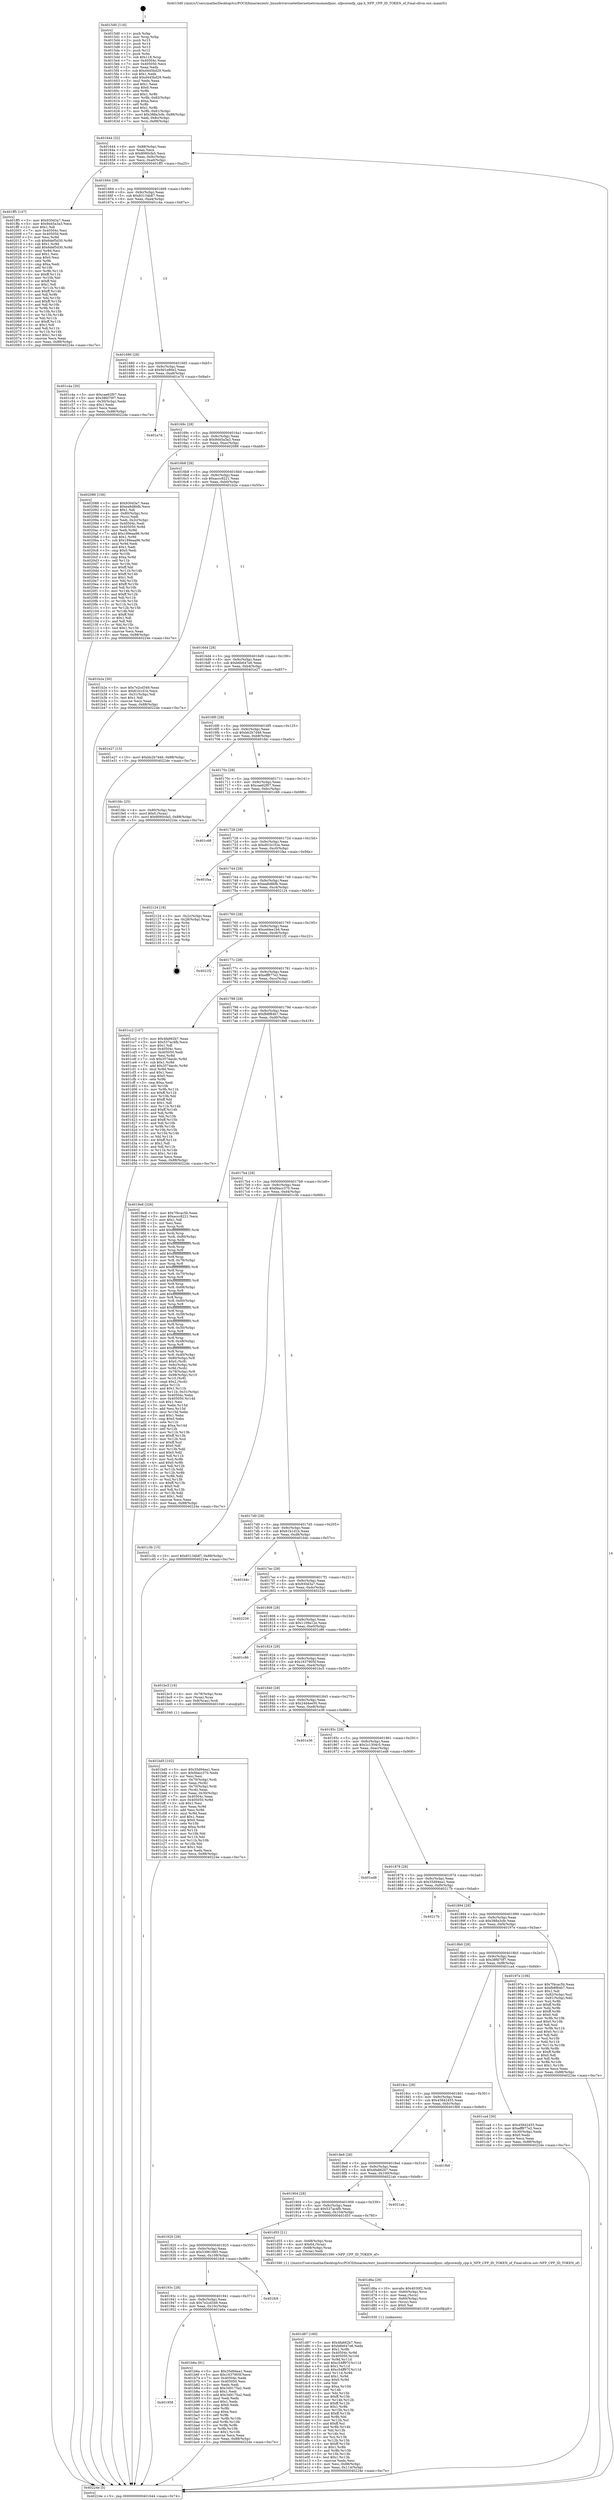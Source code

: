 digraph "0x4015d0" {
  label = "0x4015d0 (/mnt/c/Users/mathe/Desktop/tcc/POCII/binaries/extr_linuxdriversnetethernetnetronomenfpnic..nfpcorenfp_cpp.h_NFP_CPP_ID_TOKEN_of_Final-ollvm.out::main(0))"
  labelloc = "t"
  node[shape=record]

  Entry [label="",width=0.3,height=0.3,shape=circle,fillcolor=black,style=filled]
  "0x401644" [label="{
     0x401644 [32]\l
     | [instrs]\l
     &nbsp;&nbsp;0x401644 \<+6\>: mov -0x88(%rbp),%eax\l
     &nbsp;&nbsp;0x40164a \<+2\>: mov %eax,%ecx\l
     &nbsp;&nbsp;0x40164c \<+6\>: sub $0x8060cfa5,%ecx\l
     &nbsp;&nbsp;0x401652 \<+6\>: mov %eax,-0x9c(%rbp)\l
     &nbsp;&nbsp;0x401658 \<+6\>: mov %ecx,-0xa0(%rbp)\l
     &nbsp;&nbsp;0x40165e \<+6\>: je 0000000000401ff5 \<main+0xa25\>\l
  }"]
  "0x401ff5" [label="{
     0x401ff5 [147]\l
     | [instrs]\l
     &nbsp;&nbsp;0x401ff5 \<+5\>: mov $0x930d3a7,%eax\l
     &nbsp;&nbsp;0x401ffa \<+5\>: mov $0x9d45a3a3,%ecx\l
     &nbsp;&nbsp;0x401fff \<+2\>: mov $0x1,%dl\l
     &nbsp;&nbsp;0x402001 \<+7\>: mov 0x40504c,%esi\l
     &nbsp;&nbsp;0x402008 \<+7\>: mov 0x405050,%edi\l
     &nbsp;&nbsp;0x40200f \<+3\>: mov %esi,%r8d\l
     &nbsp;&nbsp;0x402012 \<+7\>: sub $0x6def5d30,%r8d\l
     &nbsp;&nbsp;0x402019 \<+4\>: sub $0x1,%r8d\l
     &nbsp;&nbsp;0x40201d \<+7\>: add $0x6def5d30,%r8d\l
     &nbsp;&nbsp;0x402024 \<+4\>: imul %r8d,%esi\l
     &nbsp;&nbsp;0x402028 \<+3\>: and $0x1,%esi\l
     &nbsp;&nbsp;0x40202b \<+3\>: cmp $0x0,%esi\l
     &nbsp;&nbsp;0x40202e \<+4\>: sete %r9b\l
     &nbsp;&nbsp;0x402032 \<+3\>: cmp $0xa,%edi\l
     &nbsp;&nbsp;0x402035 \<+4\>: setl %r10b\l
     &nbsp;&nbsp;0x402039 \<+3\>: mov %r9b,%r11b\l
     &nbsp;&nbsp;0x40203c \<+4\>: xor $0xff,%r11b\l
     &nbsp;&nbsp;0x402040 \<+3\>: mov %r10b,%bl\l
     &nbsp;&nbsp;0x402043 \<+3\>: xor $0xff,%bl\l
     &nbsp;&nbsp;0x402046 \<+3\>: xor $0x1,%dl\l
     &nbsp;&nbsp;0x402049 \<+3\>: mov %r11b,%r14b\l
     &nbsp;&nbsp;0x40204c \<+4\>: and $0xff,%r14b\l
     &nbsp;&nbsp;0x402050 \<+3\>: and %dl,%r9b\l
     &nbsp;&nbsp;0x402053 \<+3\>: mov %bl,%r15b\l
     &nbsp;&nbsp;0x402056 \<+4\>: and $0xff,%r15b\l
     &nbsp;&nbsp;0x40205a \<+3\>: and %dl,%r10b\l
     &nbsp;&nbsp;0x40205d \<+3\>: or %r9b,%r14b\l
     &nbsp;&nbsp;0x402060 \<+3\>: or %r10b,%r15b\l
     &nbsp;&nbsp;0x402063 \<+3\>: xor %r15b,%r14b\l
     &nbsp;&nbsp;0x402066 \<+3\>: or %bl,%r11b\l
     &nbsp;&nbsp;0x402069 \<+4\>: xor $0xff,%r11b\l
     &nbsp;&nbsp;0x40206d \<+3\>: or $0x1,%dl\l
     &nbsp;&nbsp;0x402070 \<+3\>: and %dl,%r11b\l
     &nbsp;&nbsp;0x402073 \<+3\>: or %r11b,%r14b\l
     &nbsp;&nbsp;0x402076 \<+4\>: test $0x1,%r14b\l
     &nbsp;&nbsp;0x40207a \<+3\>: cmovne %ecx,%eax\l
     &nbsp;&nbsp;0x40207d \<+6\>: mov %eax,-0x88(%rbp)\l
     &nbsp;&nbsp;0x402083 \<+5\>: jmp 000000000040224e \<main+0xc7e\>\l
  }"]
  "0x401664" [label="{
     0x401664 [28]\l
     | [instrs]\l
     &nbsp;&nbsp;0x401664 \<+5\>: jmp 0000000000401669 \<main+0x99\>\l
     &nbsp;&nbsp;0x401669 \<+6\>: mov -0x9c(%rbp),%eax\l
     &nbsp;&nbsp;0x40166f \<+5\>: sub $0x83134b87,%eax\l
     &nbsp;&nbsp;0x401674 \<+6\>: mov %eax,-0xa4(%rbp)\l
     &nbsp;&nbsp;0x40167a \<+6\>: je 0000000000401c4a \<main+0x67a\>\l
  }"]
  Exit [label="",width=0.3,height=0.3,shape=circle,fillcolor=black,style=filled,peripheries=2]
  "0x401c4a" [label="{
     0x401c4a [30]\l
     | [instrs]\l
     &nbsp;&nbsp;0x401c4a \<+5\>: mov $0xcae62f07,%eax\l
     &nbsp;&nbsp;0x401c4f \<+5\>: mov $0x38fd70f7,%ecx\l
     &nbsp;&nbsp;0x401c54 \<+3\>: mov -0x30(%rbp),%edx\l
     &nbsp;&nbsp;0x401c57 \<+3\>: cmp $0x1,%edx\l
     &nbsp;&nbsp;0x401c5a \<+3\>: cmovl %ecx,%eax\l
     &nbsp;&nbsp;0x401c5d \<+6\>: mov %eax,-0x88(%rbp)\l
     &nbsp;&nbsp;0x401c63 \<+5\>: jmp 000000000040224e \<main+0xc7e\>\l
  }"]
  "0x401680" [label="{
     0x401680 [28]\l
     | [instrs]\l
     &nbsp;&nbsp;0x401680 \<+5\>: jmp 0000000000401685 \<main+0xb5\>\l
     &nbsp;&nbsp;0x401685 \<+6\>: mov -0x9c(%rbp),%eax\l
     &nbsp;&nbsp;0x40168b \<+5\>: sub $0x9d1e80e2,%eax\l
     &nbsp;&nbsp;0x401690 \<+6\>: mov %eax,-0xa8(%rbp)\l
     &nbsp;&nbsp;0x401696 \<+6\>: je 0000000000401e7d \<main+0x8ad\>\l
  }"]
  "0x401d87" [label="{
     0x401d87 [160]\l
     | [instrs]\l
     &nbsp;&nbsp;0x401d87 \<+5\>: mov $0x4fa662b7,%esi\l
     &nbsp;&nbsp;0x401d8c \<+5\>: mov $0xb6b647e6,%edx\l
     &nbsp;&nbsp;0x401d91 \<+3\>: mov $0x1,%r8b\l
     &nbsp;&nbsp;0x401d94 \<+8\>: mov 0x40504c,%r9d\l
     &nbsp;&nbsp;0x401d9c \<+8\>: mov 0x405050,%r10d\l
     &nbsp;&nbsp;0x401da4 \<+3\>: mov %r9d,%r11d\l
     &nbsp;&nbsp;0x401da7 \<+7\>: add $0xc54ff97f,%r11d\l
     &nbsp;&nbsp;0x401dae \<+4\>: sub $0x1,%r11d\l
     &nbsp;&nbsp;0x401db2 \<+7\>: sub $0xc54ff97f,%r11d\l
     &nbsp;&nbsp;0x401db9 \<+4\>: imul %r11d,%r9d\l
     &nbsp;&nbsp;0x401dbd \<+4\>: and $0x1,%r9d\l
     &nbsp;&nbsp;0x401dc1 \<+4\>: cmp $0x0,%r9d\l
     &nbsp;&nbsp;0x401dc5 \<+3\>: sete %bl\l
     &nbsp;&nbsp;0x401dc8 \<+4\>: cmp $0xa,%r10d\l
     &nbsp;&nbsp;0x401dcc \<+4\>: setl %r14b\l
     &nbsp;&nbsp;0x401dd0 \<+3\>: mov %bl,%r15b\l
     &nbsp;&nbsp;0x401dd3 \<+4\>: xor $0xff,%r15b\l
     &nbsp;&nbsp;0x401dd7 \<+3\>: mov %r14b,%r12b\l
     &nbsp;&nbsp;0x401dda \<+4\>: xor $0xff,%r12b\l
     &nbsp;&nbsp;0x401dde \<+4\>: xor $0x1,%r8b\l
     &nbsp;&nbsp;0x401de2 \<+3\>: mov %r15b,%r13b\l
     &nbsp;&nbsp;0x401de5 \<+4\>: and $0xff,%r13b\l
     &nbsp;&nbsp;0x401de9 \<+3\>: and %r8b,%bl\l
     &nbsp;&nbsp;0x401dec \<+3\>: mov %r12b,%cl\l
     &nbsp;&nbsp;0x401def \<+3\>: and $0xff,%cl\l
     &nbsp;&nbsp;0x401df2 \<+3\>: and %r8b,%r14b\l
     &nbsp;&nbsp;0x401df5 \<+3\>: or %bl,%r13b\l
     &nbsp;&nbsp;0x401df8 \<+3\>: or %r14b,%cl\l
     &nbsp;&nbsp;0x401dfb \<+3\>: xor %cl,%r13b\l
     &nbsp;&nbsp;0x401dfe \<+3\>: or %r12b,%r15b\l
     &nbsp;&nbsp;0x401e01 \<+4\>: xor $0xff,%r15b\l
     &nbsp;&nbsp;0x401e05 \<+4\>: or $0x1,%r8b\l
     &nbsp;&nbsp;0x401e09 \<+3\>: and %r8b,%r15b\l
     &nbsp;&nbsp;0x401e0c \<+3\>: or %r15b,%r13b\l
     &nbsp;&nbsp;0x401e0f \<+4\>: test $0x1,%r13b\l
     &nbsp;&nbsp;0x401e13 \<+3\>: cmovne %edx,%esi\l
     &nbsp;&nbsp;0x401e16 \<+6\>: mov %esi,-0x88(%rbp)\l
     &nbsp;&nbsp;0x401e1c \<+6\>: mov %eax,-0x114(%rbp)\l
     &nbsp;&nbsp;0x401e22 \<+5\>: jmp 000000000040224e \<main+0xc7e\>\l
  }"]
  "0x401e7d" [label="{
     0x401e7d\l
  }", style=dashed]
  "0x40169c" [label="{
     0x40169c [28]\l
     | [instrs]\l
     &nbsp;&nbsp;0x40169c \<+5\>: jmp 00000000004016a1 \<main+0xd1\>\l
     &nbsp;&nbsp;0x4016a1 \<+6\>: mov -0x9c(%rbp),%eax\l
     &nbsp;&nbsp;0x4016a7 \<+5\>: sub $0x9d45a3a3,%eax\l
     &nbsp;&nbsp;0x4016ac \<+6\>: mov %eax,-0xac(%rbp)\l
     &nbsp;&nbsp;0x4016b2 \<+6\>: je 0000000000402088 \<main+0xab8\>\l
  }"]
  "0x401d6a" [label="{
     0x401d6a [29]\l
     | [instrs]\l
     &nbsp;&nbsp;0x401d6a \<+10\>: movabs $0x4030f2,%rdi\l
     &nbsp;&nbsp;0x401d74 \<+4\>: mov -0x60(%rbp),%rcx\l
     &nbsp;&nbsp;0x401d78 \<+2\>: mov %eax,(%rcx)\l
     &nbsp;&nbsp;0x401d7a \<+4\>: mov -0x60(%rbp),%rcx\l
     &nbsp;&nbsp;0x401d7e \<+2\>: mov (%rcx),%esi\l
     &nbsp;&nbsp;0x401d80 \<+2\>: mov $0x0,%al\l
     &nbsp;&nbsp;0x401d82 \<+5\>: call 0000000000401030 \<printf@plt\>\l
     | [calls]\l
     &nbsp;&nbsp;0x401030 \{1\} (unknown)\l
  }"]
  "0x402088" [label="{
     0x402088 [156]\l
     | [instrs]\l
     &nbsp;&nbsp;0x402088 \<+5\>: mov $0x930d3a7,%eax\l
     &nbsp;&nbsp;0x40208d \<+5\>: mov $0xea8d8bfb,%ecx\l
     &nbsp;&nbsp;0x402092 \<+2\>: mov $0x1,%dl\l
     &nbsp;&nbsp;0x402094 \<+4\>: mov -0x80(%rbp),%rsi\l
     &nbsp;&nbsp;0x402098 \<+2\>: mov (%rsi),%edi\l
     &nbsp;&nbsp;0x40209a \<+3\>: mov %edi,-0x2c(%rbp)\l
     &nbsp;&nbsp;0x40209d \<+7\>: mov 0x40504c,%edi\l
     &nbsp;&nbsp;0x4020a4 \<+8\>: mov 0x405050,%r8d\l
     &nbsp;&nbsp;0x4020ac \<+3\>: mov %edi,%r9d\l
     &nbsp;&nbsp;0x4020af \<+7\>: add $0x189eaa96,%r9d\l
     &nbsp;&nbsp;0x4020b6 \<+4\>: sub $0x1,%r9d\l
     &nbsp;&nbsp;0x4020ba \<+7\>: sub $0x189eaa96,%r9d\l
     &nbsp;&nbsp;0x4020c1 \<+4\>: imul %r9d,%edi\l
     &nbsp;&nbsp;0x4020c5 \<+3\>: and $0x1,%edi\l
     &nbsp;&nbsp;0x4020c8 \<+3\>: cmp $0x0,%edi\l
     &nbsp;&nbsp;0x4020cb \<+4\>: sete %r10b\l
     &nbsp;&nbsp;0x4020cf \<+4\>: cmp $0xa,%r8d\l
     &nbsp;&nbsp;0x4020d3 \<+4\>: setl %r11b\l
     &nbsp;&nbsp;0x4020d7 \<+3\>: mov %r10b,%bl\l
     &nbsp;&nbsp;0x4020da \<+3\>: xor $0xff,%bl\l
     &nbsp;&nbsp;0x4020dd \<+3\>: mov %r11b,%r14b\l
     &nbsp;&nbsp;0x4020e0 \<+4\>: xor $0xff,%r14b\l
     &nbsp;&nbsp;0x4020e4 \<+3\>: xor $0x1,%dl\l
     &nbsp;&nbsp;0x4020e7 \<+3\>: mov %bl,%r15b\l
     &nbsp;&nbsp;0x4020ea \<+4\>: and $0xff,%r15b\l
     &nbsp;&nbsp;0x4020ee \<+3\>: and %dl,%r10b\l
     &nbsp;&nbsp;0x4020f1 \<+3\>: mov %r14b,%r12b\l
     &nbsp;&nbsp;0x4020f4 \<+4\>: and $0xff,%r12b\l
     &nbsp;&nbsp;0x4020f8 \<+3\>: and %dl,%r11b\l
     &nbsp;&nbsp;0x4020fb \<+3\>: or %r10b,%r15b\l
     &nbsp;&nbsp;0x4020fe \<+3\>: or %r11b,%r12b\l
     &nbsp;&nbsp;0x402101 \<+3\>: xor %r12b,%r15b\l
     &nbsp;&nbsp;0x402104 \<+3\>: or %r14b,%bl\l
     &nbsp;&nbsp;0x402107 \<+3\>: xor $0xff,%bl\l
     &nbsp;&nbsp;0x40210a \<+3\>: or $0x1,%dl\l
     &nbsp;&nbsp;0x40210d \<+2\>: and %dl,%bl\l
     &nbsp;&nbsp;0x40210f \<+3\>: or %bl,%r15b\l
     &nbsp;&nbsp;0x402112 \<+4\>: test $0x1,%r15b\l
     &nbsp;&nbsp;0x402116 \<+3\>: cmovne %ecx,%eax\l
     &nbsp;&nbsp;0x402119 \<+6\>: mov %eax,-0x88(%rbp)\l
     &nbsp;&nbsp;0x40211f \<+5\>: jmp 000000000040224e \<main+0xc7e\>\l
  }"]
  "0x4016b8" [label="{
     0x4016b8 [28]\l
     | [instrs]\l
     &nbsp;&nbsp;0x4016b8 \<+5\>: jmp 00000000004016bd \<main+0xed\>\l
     &nbsp;&nbsp;0x4016bd \<+6\>: mov -0x9c(%rbp),%eax\l
     &nbsp;&nbsp;0x4016c3 \<+5\>: sub $0xaccc8221,%eax\l
     &nbsp;&nbsp;0x4016c8 \<+6\>: mov %eax,-0xb0(%rbp)\l
     &nbsp;&nbsp;0x4016ce \<+6\>: je 0000000000401b2e \<main+0x55e\>\l
  }"]
  "0x401bd5" [label="{
     0x401bd5 [102]\l
     | [instrs]\l
     &nbsp;&nbsp;0x401bd5 \<+5\>: mov $0x35d94ea1,%ecx\l
     &nbsp;&nbsp;0x401bda \<+5\>: mov $0xfdacc370,%edx\l
     &nbsp;&nbsp;0x401bdf \<+2\>: xor %esi,%esi\l
     &nbsp;&nbsp;0x401be1 \<+4\>: mov -0x70(%rbp),%rdi\l
     &nbsp;&nbsp;0x401be5 \<+2\>: mov %eax,(%rdi)\l
     &nbsp;&nbsp;0x401be7 \<+4\>: mov -0x70(%rbp),%rdi\l
     &nbsp;&nbsp;0x401beb \<+2\>: mov (%rdi),%eax\l
     &nbsp;&nbsp;0x401bed \<+3\>: mov %eax,-0x30(%rbp)\l
     &nbsp;&nbsp;0x401bf0 \<+7\>: mov 0x40504c,%eax\l
     &nbsp;&nbsp;0x401bf7 \<+8\>: mov 0x405050,%r8d\l
     &nbsp;&nbsp;0x401bff \<+3\>: sub $0x1,%esi\l
     &nbsp;&nbsp;0x401c02 \<+3\>: mov %eax,%r9d\l
     &nbsp;&nbsp;0x401c05 \<+3\>: add %esi,%r9d\l
     &nbsp;&nbsp;0x401c08 \<+4\>: imul %r9d,%eax\l
     &nbsp;&nbsp;0x401c0c \<+3\>: and $0x1,%eax\l
     &nbsp;&nbsp;0x401c0f \<+3\>: cmp $0x0,%eax\l
     &nbsp;&nbsp;0x401c12 \<+4\>: sete %r10b\l
     &nbsp;&nbsp;0x401c16 \<+4\>: cmp $0xa,%r8d\l
     &nbsp;&nbsp;0x401c1a \<+4\>: setl %r11b\l
     &nbsp;&nbsp;0x401c1e \<+3\>: mov %r10b,%bl\l
     &nbsp;&nbsp;0x401c21 \<+3\>: and %r11b,%bl\l
     &nbsp;&nbsp;0x401c24 \<+3\>: xor %r11b,%r10b\l
     &nbsp;&nbsp;0x401c27 \<+3\>: or %r10b,%bl\l
     &nbsp;&nbsp;0x401c2a \<+3\>: test $0x1,%bl\l
     &nbsp;&nbsp;0x401c2d \<+3\>: cmovne %edx,%ecx\l
     &nbsp;&nbsp;0x401c30 \<+6\>: mov %ecx,-0x88(%rbp)\l
     &nbsp;&nbsp;0x401c36 \<+5\>: jmp 000000000040224e \<main+0xc7e\>\l
  }"]
  "0x401b2e" [label="{
     0x401b2e [30]\l
     | [instrs]\l
     &nbsp;&nbsp;0x401b2e \<+5\>: mov $0x7e2cd349,%eax\l
     &nbsp;&nbsp;0x401b33 \<+5\>: mov $0x61b1d1b,%ecx\l
     &nbsp;&nbsp;0x401b38 \<+3\>: mov -0x31(%rbp),%dl\l
     &nbsp;&nbsp;0x401b3b \<+3\>: test $0x1,%dl\l
     &nbsp;&nbsp;0x401b3e \<+3\>: cmovne %ecx,%eax\l
     &nbsp;&nbsp;0x401b41 \<+6\>: mov %eax,-0x88(%rbp)\l
     &nbsp;&nbsp;0x401b47 \<+5\>: jmp 000000000040224e \<main+0xc7e\>\l
  }"]
  "0x4016d4" [label="{
     0x4016d4 [28]\l
     | [instrs]\l
     &nbsp;&nbsp;0x4016d4 \<+5\>: jmp 00000000004016d9 \<main+0x109\>\l
     &nbsp;&nbsp;0x4016d9 \<+6\>: mov -0x9c(%rbp),%eax\l
     &nbsp;&nbsp;0x4016df \<+5\>: sub $0xb6b647e6,%eax\l
     &nbsp;&nbsp;0x4016e4 \<+6\>: mov %eax,-0xb4(%rbp)\l
     &nbsp;&nbsp;0x4016ea \<+6\>: je 0000000000401e27 \<main+0x857\>\l
  }"]
  "0x401958" [label="{
     0x401958\l
  }", style=dashed]
  "0x401e27" [label="{
     0x401e27 [15]\l
     | [instrs]\l
     &nbsp;&nbsp;0x401e27 \<+10\>: movl $0xbb2b7d46,-0x88(%rbp)\l
     &nbsp;&nbsp;0x401e31 \<+5\>: jmp 000000000040224e \<main+0xc7e\>\l
  }"]
  "0x4016f0" [label="{
     0x4016f0 [28]\l
     | [instrs]\l
     &nbsp;&nbsp;0x4016f0 \<+5\>: jmp 00000000004016f5 \<main+0x125\>\l
     &nbsp;&nbsp;0x4016f5 \<+6\>: mov -0x9c(%rbp),%eax\l
     &nbsp;&nbsp;0x4016fb \<+5\>: sub $0xbb2b7d46,%eax\l
     &nbsp;&nbsp;0x401700 \<+6\>: mov %eax,-0xb8(%rbp)\l
     &nbsp;&nbsp;0x401706 \<+6\>: je 0000000000401fdc \<main+0xa0c\>\l
  }"]
  "0x401b6a" [label="{
     0x401b6a [91]\l
     | [instrs]\l
     &nbsp;&nbsp;0x401b6a \<+5\>: mov $0x35d94ea1,%eax\l
     &nbsp;&nbsp;0x401b6f \<+5\>: mov $0x1637905f,%ecx\l
     &nbsp;&nbsp;0x401b74 \<+7\>: mov 0x40504c,%edx\l
     &nbsp;&nbsp;0x401b7b \<+7\>: mov 0x405050,%esi\l
     &nbsp;&nbsp;0x401b82 \<+2\>: mov %edx,%edi\l
     &nbsp;&nbsp;0x401b84 \<+6\>: sub $0x349175a2,%edi\l
     &nbsp;&nbsp;0x401b8a \<+3\>: sub $0x1,%edi\l
     &nbsp;&nbsp;0x401b8d \<+6\>: add $0x349175a2,%edi\l
     &nbsp;&nbsp;0x401b93 \<+3\>: imul %edi,%edx\l
     &nbsp;&nbsp;0x401b96 \<+3\>: and $0x1,%edx\l
     &nbsp;&nbsp;0x401b99 \<+3\>: cmp $0x0,%edx\l
     &nbsp;&nbsp;0x401b9c \<+4\>: sete %r8b\l
     &nbsp;&nbsp;0x401ba0 \<+3\>: cmp $0xa,%esi\l
     &nbsp;&nbsp;0x401ba3 \<+4\>: setl %r9b\l
     &nbsp;&nbsp;0x401ba7 \<+3\>: mov %r8b,%r10b\l
     &nbsp;&nbsp;0x401baa \<+3\>: and %r9b,%r10b\l
     &nbsp;&nbsp;0x401bad \<+3\>: xor %r9b,%r8b\l
     &nbsp;&nbsp;0x401bb0 \<+3\>: or %r8b,%r10b\l
     &nbsp;&nbsp;0x401bb3 \<+4\>: test $0x1,%r10b\l
     &nbsp;&nbsp;0x401bb7 \<+3\>: cmovne %ecx,%eax\l
     &nbsp;&nbsp;0x401bba \<+6\>: mov %eax,-0x88(%rbp)\l
     &nbsp;&nbsp;0x401bc0 \<+5\>: jmp 000000000040224e \<main+0xc7e\>\l
  }"]
  "0x401fdc" [label="{
     0x401fdc [25]\l
     | [instrs]\l
     &nbsp;&nbsp;0x401fdc \<+4\>: mov -0x80(%rbp),%rax\l
     &nbsp;&nbsp;0x401fe0 \<+6\>: movl $0x0,(%rax)\l
     &nbsp;&nbsp;0x401fe6 \<+10\>: movl $0x8060cfa5,-0x88(%rbp)\l
     &nbsp;&nbsp;0x401ff0 \<+5\>: jmp 000000000040224e \<main+0xc7e\>\l
  }"]
  "0x40170c" [label="{
     0x40170c [28]\l
     | [instrs]\l
     &nbsp;&nbsp;0x40170c \<+5\>: jmp 0000000000401711 \<main+0x141\>\l
     &nbsp;&nbsp;0x401711 \<+6\>: mov -0x9c(%rbp),%eax\l
     &nbsp;&nbsp;0x401717 \<+5\>: sub $0xcae62f07,%eax\l
     &nbsp;&nbsp;0x40171c \<+6\>: mov %eax,-0xbc(%rbp)\l
     &nbsp;&nbsp;0x401722 \<+6\>: je 0000000000401c68 \<main+0x698\>\l
  }"]
  "0x40193c" [label="{
     0x40193c [28]\l
     | [instrs]\l
     &nbsp;&nbsp;0x40193c \<+5\>: jmp 0000000000401941 \<main+0x371\>\l
     &nbsp;&nbsp;0x401941 \<+6\>: mov -0x9c(%rbp),%eax\l
     &nbsp;&nbsp;0x401947 \<+5\>: sub $0x7e2cd349,%eax\l
     &nbsp;&nbsp;0x40194c \<+6\>: mov %eax,-0x10c(%rbp)\l
     &nbsp;&nbsp;0x401952 \<+6\>: je 0000000000401b6a \<main+0x59a\>\l
  }"]
  "0x401c68" [label="{
     0x401c68\l
  }", style=dashed]
  "0x401728" [label="{
     0x401728 [28]\l
     | [instrs]\l
     &nbsp;&nbsp;0x401728 \<+5\>: jmp 000000000040172d \<main+0x15d\>\l
     &nbsp;&nbsp;0x40172d \<+6\>: mov -0x9c(%rbp),%eax\l
     &nbsp;&nbsp;0x401733 \<+5\>: sub $0xd01b102e,%eax\l
     &nbsp;&nbsp;0x401738 \<+6\>: mov %eax,-0xc0(%rbp)\l
     &nbsp;&nbsp;0x40173e \<+6\>: je 0000000000401faa \<main+0x9da\>\l
  }"]
  "0x401fc8" [label="{
     0x401fc8\l
  }", style=dashed]
  "0x401faa" [label="{
     0x401faa\l
  }", style=dashed]
  "0x401744" [label="{
     0x401744 [28]\l
     | [instrs]\l
     &nbsp;&nbsp;0x401744 \<+5\>: jmp 0000000000401749 \<main+0x179\>\l
     &nbsp;&nbsp;0x401749 \<+6\>: mov -0x9c(%rbp),%eax\l
     &nbsp;&nbsp;0x40174f \<+5\>: sub $0xea8d8bfb,%eax\l
     &nbsp;&nbsp;0x401754 \<+6\>: mov %eax,-0xc4(%rbp)\l
     &nbsp;&nbsp;0x40175a \<+6\>: je 0000000000402124 \<main+0xb54\>\l
  }"]
  "0x401920" [label="{
     0x401920 [28]\l
     | [instrs]\l
     &nbsp;&nbsp;0x401920 \<+5\>: jmp 0000000000401925 \<main+0x355\>\l
     &nbsp;&nbsp;0x401925 \<+6\>: mov -0x9c(%rbp),%eax\l
     &nbsp;&nbsp;0x40192b \<+5\>: sub $0x53961685,%eax\l
     &nbsp;&nbsp;0x401930 \<+6\>: mov %eax,-0x108(%rbp)\l
     &nbsp;&nbsp;0x401936 \<+6\>: je 0000000000401fc8 \<main+0x9f8\>\l
  }"]
  "0x402124" [label="{
     0x402124 [18]\l
     | [instrs]\l
     &nbsp;&nbsp;0x402124 \<+3\>: mov -0x2c(%rbp),%eax\l
     &nbsp;&nbsp;0x402127 \<+4\>: lea -0x28(%rbp),%rsp\l
     &nbsp;&nbsp;0x40212b \<+1\>: pop %rbx\l
     &nbsp;&nbsp;0x40212c \<+2\>: pop %r12\l
     &nbsp;&nbsp;0x40212e \<+2\>: pop %r13\l
     &nbsp;&nbsp;0x402130 \<+2\>: pop %r14\l
     &nbsp;&nbsp;0x402132 \<+2\>: pop %r15\l
     &nbsp;&nbsp;0x402134 \<+1\>: pop %rbp\l
     &nbsp;&nbsp;0x402135 \<+1\>: ret\l
  }"]
  "0x401760" [label="{
     0x401760 [28]\l
     | [instrs]\l
     &nbsp;&nbsp;0x401760 \<+5\>: jmp 0000000000401765 \<main+0x195\>\l
     &nbsp;&nbsp;0x401765 \<+6\>: mov -0x9c(%rbp),%eax\l
     &nbsp;&nbsp;0x40176b \<+5\>: sub $0xeddee1b4,%eax\l
     &nbsp;&nbsp;0x401770 \<+6\>: mov %eax,-0xc8(%rbp)\l
     &nbsp;&nbsp;0x401776 \<+6\>: je 00000000004021f2 \<main+0xc22\>\l
  }"]
  "0x401d55" [label="{
     0x401d55 [21]\l
     | [instrs]\l
     &nbsp;&nbsp;0x401d55 \<+4\>: mov -0x68(%rbp),%rax\l
     &nbsp;&nbsp;0x401d59 \<+6\>: movl $0x64,(%rax)\l
     &nbsp;&nbsp;0x401d5f \<+4\>: mov -0x68(%rbp),%rax\l
     &nbsp;&nbsp;0x401d63 \<+2\>: mov (%rax),%edi\l
     &nbsp;&nbsp;0x401d65 \<+5\>: call 0000000000401590 \<NFP_CPP_ID_TOKEN_of\>\l
     | [calls]\l
     &nbsp;&nbsp;0x401590 \{1\} (/mnt/c/Users/mathe/Desktop/tcc/POCII/binaries/extr_linuxdriversnetethernetnetronomenfpnic..nfpcorenfp_cpp.h_NFP_CPP_ID_TOKEN_of_Final-ollvm.out::NFP_CPP_ID_TOKEN_of)\l
  }"]
  "0x4021f2" [label="{
     0x4021f2\l
  }", style=dashed]
  "0x40177c" [label="{
     0x40177c [28]\l
     | [instrs]\l
     &nbsp;&nbsp;0x40177c \<+5\>: jmp 0000000000401781 \<main+0x1b1\>\l
     &nbsp;&nbsp;0x401781 \<+6\>: mov -0x9c(%rbp),%eax\l
     &nbsp;&nbsp;0x401787 \<+5\>: sub $0xeff877e2,%eax\l
     &nbsp;&nbsp;0x40178c \<+6\>: mov %eax,-0xcc(%rbp)\l
     &nbsp;&nbsp;0x401792 \<+6\>: je 0000000000401cc2 \<main+0x6f2\>\l
  }"]
  "0x401904" [label="{
     0x401904 [28]\l
     | [instrs]\l
     &nbsp;&nbsp;0x401904 \<+5\>: jmp 0000000000401909 \<main+0x339\>\l
     &nbsp;&nbsp;0x401909 \<+6\>: mov -0x9c(%rbp),%eax\l
     &nbsp;&nbsp;0x40190f \<+5\>: sub $0x537ac4fb,%eax\l
     &nbsp;&nbsp;0x401914 \<+6\>: mov %eax,-0x104(%rbp)\l
     &nbsp;&nbsp;0x40191a \<+6\>: je 0000000000401d55 \<main+0x785\>\l
  }"]
  "0x401cc2" [label="{
     0x401cc2 [147]\l
     | [instrs]\l
     &nbsp;&nbsp;0x401cc2 \<+5\>: mov $0x4fa662b7,%eax\l
     &nbsp;&nbsp;0x401cc7 \<+5\>: mov $0x537ac4fb,%ecx\l
     &nbsp;&nbsp;0x401ccc \<+2\>: mov $0x1,%dl\l
     &nbsp;&nbsp;0x401cce \<+7\>: mov 0x40504c,%esi\l
     &nbsp;&nbsp;0x401cd5 \<+7\>: mov 0x405050,%edi\l
     &nbsp;&nbsp;0x401cdc \<+3\>: mov %esi,%r8d\l
     &nbsp;&nbsp;0x401cdf \<+7\>: sub $0x3574acdc,%r8d\l
     &nbsp;&nbsp;0x401ce6 \<+4\>: sub $0x1,%r8d\l
     &nbsp;&nbsp;0x401cea \<+7\>: add $0x3574acdc,%r8d\l
     &nbsp;&nbsp;0x401cf1 \<+4\>: imul %r8d,%esi\l
     &nbsp;&nbsp;0x401cf5 \<+3\>: and $0x1,%esi\l
     &nbsp;&nbsp;0x401cf8 \<+3\>: cmp $0x0,%esi\l
     &nbsp;&nbsp;0x401cfb \<+4\>: sete %r9b\l
     &nbsp;&nbsp;0x401cff \<+3\>: cmp $0xa,%edi\l
     &nbsp;&nbsp;0x401d02 \<+4\>: setl %r10b\l
     &nbsp;&nbsp;0x401d06 \<+3\>: mov %r9b,%r11b\l
     &nbsp;&nbsp;0x401d09 \<+4\>: xor $0xff,%r11b\l
     &nbsp;&nbsp;0x401d0d \<+3\>: mov %r10b,%bl\l
     &nbsp;&nbsp;0x401d10 \<+3\>: xor $0xff,%bl\l
     &nbsp;&nbsp;0x401d13 \<+3\>: xor $0x1,%dl\l
     &nbsp;&nbsp;0x401d16 \<+3\>: mov %r11b,%r14b\l
     &nbsp;&nbsp;0x401d19 \<+4\>: and $0xff,%r14b\l
     &nbsp;&nbsp;0x401d1d \<+3\>: and %dl,%r9b\l
     &nbsp;&nbsp;0x401d20 \<+3\>: mov %bl,%r15b\l
     &nbsp;&nbsp;0x401d23 \<+4\>: and $0xff,%r15b\l
     &nbsp;&nbsp;0x401d27 \<+3\>: and %dl,%r10b\l
     &nbsp;&nbsp;0x401d2a \<+3\>: or %r9b,%r14b\l
     &nbsp;&nbsp;0x401d2d \<+3\>: or %r10b,%r15b\l
     &nbsp;&nbsp;0x401d30 \<+3\>: xor %r15b,%r14b\l
     &nbsp;&nbsp;0x401d33 \<+3\>: or %bl,%r11b\l
     &nbsp;&nbsp;0x401d36 \<+4\>: xor $0xff,%r11b\l
     &nbsp;&nbsp;0x401d3a \<+3\>: or $0x1,%dl\l
     &nbsp;&nbsp;0x401d3d \<+3\>: and %dl,%r11b\l
     &nbsp;&nbsp;0x401d40 \<+3\>: or %r11b,%r14b\l
     &nbsp;&nbsp;0x401d43 \<+4\>: test $0x1,%r14b\l
     &nbsp;&nbsp;0x401d47 \<+3\>: cmovne %ecx,%eax\l
     &nbsp;&nbsp;0x401d4a \<+6\>: mov %eax,-0x88(%rbp)\l
     &nbsp;&nbsp;0x401d50 \<+5\>: jmp 000000000040224e \<main+0xc7e\>\l
  }"]
  "0x401798" [label="{
     0x401798 [28]\l
     | [instrs]\l
     &nbsp;&nbsp;0x401798 \<+5\>: jmp 000000000040179d \<main+0x1cd\>\l
     &nbsp;&nbsp;0x40179d \<+6\>: mov -0x9c(%rbp),%eax\l
     &nbsp;&nbsp;0x4017a3 \<+5\>: sub $0xfb8f84b7,%eax\l
     &nbsp;&nbsp;0x4017a8 \<+6\>: mov %eax,-0xd0(%rbp)\l
     &nbsp;&nbsp;0x4017ae \<+6\>: je 00000000004019e8 \<main+0x418\>\l
  }"]
  "0x4021ab" [label="{
     0x4021ab\l
  }", style=dashed]
  "0x4019e8" [label="{
     0x4019e8 [326]\l
     | [instrs]\l
     &nbsp;&nbsp;0x4019e8 \<+5\>: mov $0x7f4cac5b,%eax\l
     &nbsp;&nbsp;0x4019ed \<+5\>: mov $0xaccc8221,%ecx\l
     &nbsp;&nbsp;0x4019f2 \<+2\>: mov $0x1,%dl\l
     &nbsp;&nbsp;0x4019f4 \<+2\>: xor %esi,%esi\l
     &nbsp;&nbsp;0x4019f6 \<+3\>: mov %rsp,%rdi\l
     &nbsp;&nbsp;0x4019f9 \<+4\>: add $0xfffffffffffffff0,%rdi\l
     &nbsp;&nbsp;0x4019fd \<+3\>: mov %rdi,%rsp\l
     &nbsp;&nbsp;0x401a00 \<+4\>: mov %rdi,-0x80(%rbp)\l
     &nbsp;&nbsp;0x401a04 \<+3\>: mov %rsp,%rdi\l
     &nbsp;&nbsp;0x401a07 \<+4\>: add $0xfffffffffffffff0,%rdi\l
     &nbsp;&nbsp;0x401a0b \<+3\>: mov %rdi,%rsp\l
     &nbsp;&nbsp;0x401a0e \<+3\>: mov %rsp,%r8\l
     &nbsp;&nbsp;0x401a11 \<+4\>: add $0xfffffffffffffff0,%r8\l
     &nbsp;&nbsp;0x401a15 \<+3\>: mov %r8,%rsp\l
     &nbsp;&nbsp;0x401a18 \<+4\>: mov %r8,-0x78(%rbp)\l
     &nbsp;&nbsp;0x401a1c \<+3\>: mov %rsp,%r8\l
     &nbsp;&nbsp;0x401a1f \<+4\>: add $0xfffffffffffffff0,%r8\l
     &nbsp;&nbsp;0x401a23 \<+3\>: mov %r8,%rsp\l
     &nbsp;&nbsp;0x401a26 \<+4\>: mov %r8,-0x70(%rbp)\l
     &nbsp;&nbsp;0x401a2a \<+3\>: mov %rsp,%r8\l
     &nbsp;&nbsp;0x401a2d \<+4\>: add $0xfffffffffffffff0,%r8\l
     &nbsp;&nbsp;0x401a31 \<+3\>: mov %r8,%rsp\l
     &nbsp;&nbsp;0x401a34 \<+4\>: mov %r8,-0x68(%rbp)\l
     &nbsp;&nbsp;0x401a38 \<+3\>: mov %rsp,%r8\l
     &nbsp;&nbsp;0x401a3b \<+4\>: add $0xfffffffffffffff0,%r8\l
     &nbsp;&nbsp;0x401a3f \<+3\>: mov %r8,%rsp\l
     &nbsp;&nbsp;0x401a42 \<+4\>: mov %r8,-0x60(%rbp)\l
     &nbsp;&nbsp;0x401a46 \<+3\>: mov %rsp,%r8\l
     &nbsp;&nbsp;0x401a49 \<+4\>: add $0xfffffffffffffff0,%r8\l
     &nbsp;&nbsp;0x401a4d \<+3\>: mov %r8,%rsp\l
     &nbsp;&nbsp;0x401a50 \<+4\>: mov %r8,-0x58(%rbp)\l
     &nbsp;&nbsp;0x401a54 \<+3\>: mov %rsp,%r8\l
     &nbsp;&nbsp;0x401a57 \<+4\>: add $0xfffffffffffffff0,%r8\l
     &nbsp;&nbsp;0x401a5b \<+3\>: mov %r8,%rsp\l
     &nbsp;&nbsp;0x401a5e \<+4\>: mov %r8,-0x50(%rbp)\l
     &nbsp;&nbsp;0x401a62 \<+3\>: mov %rsp,%r8\l
     &nbsp;&nbsp;0x401a65 \<+4\>: add $0xfffffffffffffff0,%r8\l
     &nbsp;&nbsp;0x401a69 \<+3\>: mov %r8,%rsp\l
     &nbsp;&nbsp;0x401a6c \<+4\>: mov %r8,-0x48(%rbp)\l
     &nbsp;&nbsp;0x401a70 \<+3\>: mov %rsp,%r8\l
     &nbsp;&nbsp;0x401a73 \<+4\>: add $0xfffffffffffffff0,%r8\l
     &nbsp;&nbsp;0x401a77 \<+3\>: mov %r8,%rsp\l
     &nbsp;&nbsp;0x401a7a \<+4\>: mov %r8,-0x40(%rbp)\l
     &nbsp;&nbsp;0x401a7e \<+4\>: mov -0x80(%rbp),%r8\l
     &nbsp;&nbsp;0x401a82 \<+7\>: movl $0x0,(%r8)\l
     &nbsp;&nbsp;0x401a89 \<+7\>: mov -0x8c(%rbp),%r9d\l
     &nbsp;&nbsp;0x401a90 \<+3\>: mov %r9d,(%rdi)\l
     &nbsp;&nbsp;0x401a93 \<+4\>: mov -0x78(%rbp),%r8\l
     &nbsp;&nbsp;0x401a97 \<+7\>: mov -0x98(%rbp),%r10\l
     &nbsp;&nbsp;0x401a9e \<+3\>: mov %r10,(%r8)\l
     &nbsp;&nbsp;0x401aa1 \<+3\>: cmpl $0x2,(%rdi)\l
     &nbsp;&nbsp;0x401aa4 \<+4\>: setne %r11b\l
     &nbsp;&nbsp;0x401aa8 \<+4\>: and $0x1,%r11b\l
     &nbsp;&nbsp;0x401aac \<+4\>: mov %r11b,-0x31(%rbp)\l
     &nbsp;&nbsp;0x401ab0 \<+7\>: mov 0x40504c,%ebx\l
     &nbsp;&nbsp;0x401ab7 \<+8\>: mov 0x405050,%r14d\l
     &nbsp;&nbsp;0x401abf \<+3\>: sub $0x1,%esi\l
     &nbsp;&nbsp;0x401ac2 \<+3\>: mov %ebx,%r15d\l
     &nbsp;&nbsp;0x401ac5 \<+3\>: add %esi,%r15d\l
     &nbsp;&nbsp;0x401ac8 \<+4\>: imul %r15d,%ebx\l
     &nbsp;&nbsp;0x401acc \<+3\>: and $0x1,%ebx\l
     &nbsp;&nbsp;0x401acf \<+3\>: cmp $0x0,%ebx\l
     &nbsp;&nbsp;0x401ad2 \<+4\>: sete %r11b\l
     &nbsp;&nbsp;0x401ad6 \<+4\>: cmp $0xa,%r14d\l
     &nbsp;&nbsp;0x401ada \<+4\>: setl %r12b\l
     &nbsp;&nbsp;0x401ade \<+3\>: mov %r11b,%r13b\l
     &nbsp;&nbsp;0x401ae1 \<+4\>: xor $0xff,%r13b\l
     &nbsp;&nbsp;0x401ae5 \<+3\>: mov %r12b,%sil\l
     &nbsp;&nbsp;0x401ae8 \<+4\>: xor $0xff,%sil\l
     &nbsp;&nbsp;0x401aec \<+3\>: xor $0x0,%dl\l
     &nbsp;&nbsp;0x401aef \<+3\>: mov %r13b,%dil\l
     &nbsp;&nbsp;0x401af2 \<+4\>: and $0x0,%dil\l
     &nbsp;&nbsp;0x401af6 \<+3\>: and %dl,%r11b\l
     &nbsp;&nbsp;0x401af9 \<+3\>: mov %sil,%r8b\l
     &nbsp;&nbsp;0x401afc \<+4\>: and $0x0,%r8b\l
     &nbsp;&nbsp;0x401b00 \<+3\>: and %dl,%r12b\l
     &nbsp;&nbsp;0x401b03 \<+3\>: or %r11b,%dil\l
     &nbsp;&nbsp;0x401b06 \<+3\>: or %r12b,%r8b\l
     &nbsp;&nbsp;0x401b09 \<+3\>: xor %r8b,%dil\l
     &nbsp;&nbsp;0x401b0c \<+3\>: or %sil,%r13b\l
     &nbsp;&nbsp;0x401b0f \<+4\>: xor $0xff,%r13b\l
     &nbsp;&nbsp;0x401b13 \<+3\>: or $0x0,%dl\l
     &nbsp;&nbsp;0x401b16 \<+3\>: and %dl,%r13b\l
     &nbsp;&nbsp;0x401b19 \<+3\>: or %r13b,%dil\l
     &nbsp;&nbsp;0x401b1c \<+4\>: test $0x1,%dil\l
     &nbsp;&nbsp;0x401b20 \<+3\>: cmovne %ecx,%eax\l
     &nbsp;&nbsp;0x401b23 \<+6\>: mov %eax,-0x88(%rbp)\l
     &nbsp;&nbsp;0x401b29 \<+5\>: jmp 000000000040224e \<main+0xc7e\>\l
  }"]
  "0x4017b4" [label="{
     0x4017b4 [28]\l
     | [instrs]\l
     &nbsp;&nbsp;0x4017b4 \<+5\>: jmp 00000000004017b9 \<main+0x1e9\>\l
     &nbsp;&nbsp;0x4017b9 \<+6\>: mov -0x9c(%rbp),%eax\l
     &nbsp;&nbsp;0x4017bf \<+5\>: sub $0xfdacc370,%eax\l
     &nbsp;&nbsp;0x4017c4 \<+6\>: mov %eax,-0xd4(%rbp)\l
     &nbsp;&nbsp;0x4017ca \<+6\>: je 0000000000401c3b \<main+0x66b\>\l
  }"]
  "0x4018e8" [label="{
     0x4018e8 [28]\l
     | [instrs]\l
     &nbsp;&nbsp;0x4018e8 \<+5\>: jmp 00000000004018ed \<main+0x31d\>\l
     &nbsp;&nbsp;0x4018ed \<+6\>: mov -0x9c(%rbp),%eax\l
     &nbsp;&nbsp;0x4018f3 \<+5\>: sub $0x4fa662b7,%eax\l
     &nbsp;&nbsp;0x4018f8 \<+6\>: mov %eax,-0x100(%rbp)\l
     &nbsp;&nbsp;0x4018fe \<+6\>: je 00000000004021ab \<main+0xbdb\>\l
  }"]
  "0x401c3b" [label="{
     0x401c3b [15]\l
     | [instrs]\l
     &nbsp;&nbsp;0x401c3b \<+10\>: movl $0x83134b87,-0x88(%rbp)\l
     &nbsp;&nbsp;0x401c45 \<+5\>: jmp 000000000040224e \<main+0xc7e\>\l
  }"]
  "0x4017d0" [label="{
     0x4017d0 [28]\l
     | [instrs]\l
     &nbsp;&nbsp;0x4017d0 \<+5\>: jmp 00000000004017d5 \<main+0x205\>\l
     &nbsp;&nbsp;0x4017d5 \<+6\>: mov -0x9c(%rbp),%eax\l
     &nbsp;&nbsp;0x4017db \<+5\>: sub $0x61b1d1b,%eax\l
     &nbsp;&nbsp;0x4017e0 \<+6\>: mov %eax,-0xd8(%rbp)\l
     &nbsp;&nbsp;0x4017e6 \<+6\>: je 0000000000401b4c \<main+0x57c\>\l
  }"]
  "0x401fb9" [label="{
     0x401fb9\l
  }", style=dashed]
  "0x401b4c" [label="{
     0x401b4c\l
  }", style=dashed]
  "0x4017ec" [label="{
     0x4017ec [28]\l
     | [instrs]\l
     &nbsp;&nbsp;0x4017ec \<+5\>: jmp 00000000004017f1 \<main+0x221\>\l
     &nbsp;&nbsp;0x4017f1 \<+6\>: mov -0x9c(%rbp),%eax\l
     &nbsp;&nbsp;0x4017f7 \<+5\>: sub $0x930d3a7,%eax\l
     &nbsp;&nbsp;0x4017fc \<+6\>: mov %eax,-0xdc(%rbp)\l
     &nbsp;&nbsp;0x401802 \<+6\>: je 0000000000402239 \<main+0xc69\>\l
  }"]
  "0x4018cc" [label="{
     0x4018cc [28]\l
     | [instrs]\l
     &nbsp;&nbsp;0x4018cc \<+5\>: jmp 00000000004018d1 \<main+0x301\>\l
     &nbsp;&nbsp;0x4018d1 \<+6\>: mov -0x9c(%rbp),%eax\l
     &nbsp;&nbsp;0x4018d7 \<+5\>: sub $0x45842455,%eax\l
     &nbsp;&nbsp;0x4018dc \<+6\>: mov %eax,-0xfc(%rbp)\l
     &nbsp;&nbsp;0x4018e2 \<+6\>: je 0000000000401fb9 \<main+0x9e9\>\l
  }"]
  "0x402239" [label="{
     0x402239\l
  }", style=dashed]
  "0x401808" [label="{
     0x401808 [28]\l
     | [instrs]\l
     &nbsp;&nbsp;0x401808 \<+5\>: jmp 000000000040180d \<main+0x23d\>\l
     &nbsp;&nbsp;0x40180d \<+6\>: mov -0x9c(%rbp),%eax\l
     &nbsp;&nbsp;0x401813 \<+5\>: sub $0x1109a12e,%eax\l
     &nbsp;&nbsp;0x401818 \<+6\>: mov %eax,-0xe0(%rbp)\l
     &nbsp;&nbsp;0x40181e \<+6\>: je 0000000000401c86 \<main+0x6b6\>\l
  }"]
  "0x401ca4" [label="{
     0x401ca4 [30]\l
     | [instrs]\l
     &nbsp;&nbsp;0x401ca4 \<+5\>: mov $0x45842455,%eax\l
     &nbsp;&nbsp;0x401ca9 \<+5\>: mov $0xeff877e2,%ecx\l
     &nbsp;&nbsp;0x401cae \<+3\>: mov -0x30(%rbp),%edx\l
     &nbsp;&nbsp;0x401cb1 \<+3\>: cmp $0x0,%edx\l
     &nbsp;&nbsp;0x401cb4 \<+3\>: cmove %ecx,%eax\l
     &nbsp;&nbsp;0x401cb7 \<+6\>: mov %eax,-0x88(%rbp)\l
     &nbsp;&nbsp;0x401cbd \<+5\>: jmp 000000000040224e \<main+0xc7e\>\l
  }"]
  "0x401c86" [label="{
     0x401c86\l
  }", style=dashed]
  "0x401824" [label="{
     0x401824 [28]\l
     | [instrs]\l
     &nbsp;&nbsp;0x401824 \<+5\>: jmp 0000000000401829 \<main+0x259\>\l
     &nbsp;&nbsp;0x401829 \<+6\>: mov -0x9c(%rbp),%eax\l
     &nbsp;&nbsp;0x40182f \<+5\>: sub $0x1637905f,%eax\l
     &nbsp;&nbsp;0x401834 \<+6\>: mov %eax,-0xe4(%rbp)\l
     &nbsp;&nbsp;0x40183a \<+6\>: je 0000000000401bc5 \<main+0x5f5\>\l
  }"]
  "0x4015d0" [label="{
     0x4015d0 [116]\l
     | [instrs]\l
     &nbsp;&nbsp;0x4015d0 \<+1\>: push %rbp\l
     &nbsp;&nbsp;0x4015d1 \<+3\>: mov %rsp,%rbp\l
     &nbsp;&nbsp;0x4015d4 \<+2\>: push %r15\l
     &nbsp;&nbsp;0x4015d6 \<+2\>: push %r14\l
     &nbsp;&nbsp;0x4015d8 \<+2\>: push %r13\l
     &nbsp;&nbsp;0x4015da \<+2\>: push %r12\l
     &nbsp;&nbsp;0x4015dc \<+1\>: push %rbx\l
     &nbsp;&nbsp;0x4015dd \<+7\>: sub $0x118,%rsp\l
     &nbsp;&nbsp;0x4015e4 \<+7\>: mov 0x40504c,%eax\l
     &nbsp;&nbsp;0x4015eb \<+7\>: mov 0x405050,%ecx\l
     &nbsp;&nbsp;0x4015f2 \<+2\>: mov %eax,%edx\l
     &nbsp;&nbsp;0x4015f4 \<+6\>: sub $0xd445bd29,%edx\l
     &nbsp;&nbsp;0x4015fa \<+3\>: sub $0x1,%edx\l
     &nbsp;&nbsp;0x4015fd \<+6\>: add $0xd445bd29,%edx\l
     &nbsp;&nbsp;0x401603 \<+3\>: imul %edx,%eax\l
     &nbsp;&nbsp;0x401606 \<+3\>: and $0x1,%eax\l
     &nbsp;&nbsp;0x401609 \<+3\>: cmp $0x0,%eax\l
     &nbsp;&nbsp;0x40160c \<+4\>: sete %r8b\l
     &nbsp;&nbsp;0x401610 \<+4\>: and $0x1,%r8b\l
     &nbsp;&nbsp;0x401614 \<+7\>: mov %r8b,-0x82(%rbp)\l
     &nbsp;&nbsp;0x40161b \<+3\>: cmp $0xa,%ecx\l
     &nbsp;&nbsp;0x40161e \<+4\>: setl %r8b\l
     &nbsp;&nbsp;0x401622 \<+4\>: and $0x1,%r8b\l
     &nbsp;&nbsp;0x401626 \<+7\>: mov %r8b,-0x81(%rbp)\l
     &nbsp;&nbsp;0x40162d \<+10\>: movl $0x388a3cfe,-0x88(%rbp)\l
     &nbsp;&nbsp;0x401637 \<+6\>: mov %edi,-0x8c(%rbp)\l
     &nbsp;&nbsp;0x40163d \<+7\>: mov %rsi,-0x98(%rbp)\l
  }"]
  "0x401bc5" [label="{
     0x401bc5 [16]\l
     | [instrs]\l
     &nbsp;&nbsp;0x401bc5 \<+4\>: mov -0x78(%rbp),%rax\l
     &nbsp;&nbsp;0x401bc9 \<+3\>: mov (%rax),%rax\l
     &nbsp;&nbsp;0x401bcc \<+4\>: mov 0x8(%rax),%rdi\l
     &nbsp;&nbsp;0x401bd0 \<+5\>: call 0000000000401040 \<atoi@plt\>\l
     | [calls]\l
     &nbsp;&nbsp;0x401040 \{1\} (unknown)\l
  }"]
  "0x401840" [label="{
     0x401840 [28]\l
     | [instrs]\l
     &nbsp;&nbsp;0x401840 \<+5\>: jmp 0000000000401845 \<main+0x275\>\l
     &nbsp;&nbsp;0x401845 \<+6\>: mov -0x9c(%rbp),%eax\l
     &nbsp;&nbsp;0x40184b \<+5\>: sub $0x24d4ee50,%eax\l
     &nbsp;&nbsp;0x401850 \<+6\>: mov %eax,-0xe8(%rbp)\l
     &nbsp;&nbsp;0x401856 \<+6\>: je 0000000000401e36 \<main+0x866\>\l
  }"]
  "0x40224e" [label="{
     0x40224e [5]\l
     | [instrs]\l
     &nbsp;&nbsp;0x40224e \<+5\>: jmp 0000000000401644 \<main+0x74\>\l
  }"]
  "0x401e36" [label="{
     0x401e36\l
  }", style=dashed]
  "0x40185c" [label="{
     0x40185c [28]\l
     | [instrs]\l
     &nbsp;&nbsp;0x40185c \<+5\>: jmp 0000000000401861 \<main+0x291\>\l
     &nbsp;&nbsp;0x401861 \<+6\>: mov -0x9c(%rbp),%eax\l
     &nbsp;&nbsp;0x401867 \<+5\>: sub $0x2c1304c5,%eax\l
     &nbsp;&nbsp;0x40186c \<+6\>: mov %eax,-0xec(%rbp)\l
     &nbsp;&nbsp;0x401872 \<+6\>: je 0000000000401ed8 \<main+0x908\>\l
  }"]
  "0x4018b0" [label="{
     0x4018b0 [28]\l
     | [instrs]\l
     &nbsp;&nbsp;0x4018b0 \<+5\>: jmp 00000000004018b5 \<main+0x2e5\>\l
     &nbsp;&nbsp;0x4018b5 \<+6\>: mov -0x9c(%rbp),%eax\l
     &nbsp;&nbsp;0x4018bb \<+5\>: sub $0x38fd70f7,%eax\l
     &nbsp;&nbsp;0x4018c0 \<+6\>: mov %eax,-0xf8(%rbp)\l
     &nbsp;&nbsp;0x4018c6 \<+6\>: je 0000000000401ca4 \<main+0x6d4\>\l
  }"]
  "0x401ed8" [label="{
     0x401ed8\l
  }", style=dashed]
  "0x401878" [label="{
     0x401878 [28]\l
     | [instrs]\l
     &nbsp;&nbsp;0x401878 \<+5\>: jmp 000000000040187d \<main+0x2ad\>\l
     &nbsp;&nbsp;0x40187d \<+6\>: mov -0x9c(%rbp),%eax\l
     &nbsp;&nbsp;0x401883 \<+5\>: sub $0x35d94ea1,%eax\l
     &nbsp;&nbsp;0x401888 \<+6\>: mov %eax,-0xf0(%rbp)\l
     &nbsp;&nbsp;0x40188e \<+6\>: je 000000000040217b \<main+0xbab\>\l
  }"]
  "0x40197e" [label="{
     0x40197e [106]\l
     | [instrs]\l
     &nbsp;&nbsp;0x40197e \<+5\>: mov $0x7f4cac5b,%eax\l
     &nbsp;&nbsp;0x401983 \<+5\>: mov $0xfb8f84b7,%ecx\l
     &nbsp;&nbsp;0x401988 \<+2\>: mov $0x1,%dl\l
     &nbsp;&nbsp;0x40198a \<+7\>: mov -0x82(%rbp),%sil\l
     &nbsp;&nbsp;0x401991 \<+7\>: mov -0x81(%rbp),%dil\l
     &nbsp;&nbsp;0x401998 \<+3\>: mov %sil,%r8b\l
     &nbsp;&nbsp;0x40199b \<+4\>: xor $0xff,%r8b\l
     &nbsp;&nbsp;0x40199f \<+3\>: mov %dil,%r9b\l
     &nbsp;&nbsp;0x4019a2 \<+4\>: xor $0xff,%r9b\l
     &nbsp;&nbsp;0x4019a6 \<+3\>: xor $0x0,%dl\l
     &nbsp;&nbsp;0x4019a9 \<+3\>: mov %r8b,%r10b\l
     &nbsp;&nbsp;0x4019ac \<+4\>: and $0x0,%r10b\l
     &nbsp;&nbsp;0x4019b0 \<+3\>: and %dl,%sil\l
     &nbsp;&nbsp;0x4019b3 \<+3\>: mov %r9b,%r11b\l
     &nbsp;&nbsp;0x4019b6 \<+4\>: and $0x0,%r11b\l
     &nbsp;&nbsp;0x4019ba \<+3\>: and %dl,%dil\l
     &nbsp;&nbsp;0x4019bd \<+3\>: or %sil,%r10b\l
     &nbsp;&nbsp;0x4019c0 \<+3\>: or %dil,%r11b\l
     &nbsp;&nbsp;0x4019c3 \<+3\>: xor %r11b,%r10b\l
     &nbsp;&nbsp;0x4019c6 \<+3\>: or %r9b,%r8b\l
     &nbsp;&nbsp;0x4019c9 \<+4\>: xor $0xff,%r8b\l
     &nbsp;&nbsp;0x4019cd \<+3\>: or $0x0,%dl\l
     &nbsp;&nbsp;0x4019d0 \<+3\>: and %dl,%r8b\l
     &nbsp;&nbsp;0x4019d3 \<+3\>: or %r8b,%r10b\l
     &nbsp;&nbsp;0x4019d6 \<+4\>: test $0x1,%r10b\l
     &nbsp;&nbsp;0x4019da \<+3\>: cmovne %ecx,%eax\l
     &nbsp;&nbsp;0x4019dd \<+6\>: mov %eax,-0x88(%rbp)\l
     &nbsp;&nbsp;0x4019e3 \<+5\>: jmp 000000000040224e \<main+0xc7e\>\l
  }"]
  "0x40217b" [label="{
     0x40217b\l
  }", style=dashed]
  "0x401894" [label="{
     0x401894 [28]\l
     | [instrs]\l
     &nbsp;&nbsp;0x401894 \<+5\>: jmp 0000000000401899 \<main+0x2c9\>\l
     &nbsp;&nbsp;0x401899 \<+6\>: mov -0x9c(%rbp),%eax\l
     &nbsp;&nbsp;0x40189f \<+5\>: sub $0x388a3cfe,%eax\l
     &nbsp;&nbsp;0x4018a4 \<+6\>: mov %eax,-0xf4(%rbp)\l
     &nbsp;&nbsp;0x4018aa \<+6\>: je 000000000040197e \<main+0x3ae\>\l
  }"]
  Entry -> "0x4015d0" [label=" 1"]
  "0x401644" -> "0x401ff5" [label=" 1"]
  "0x401644" -> "0x401664" [label=" 14"]
  "0x402124" -> Exit [label=" 1"]
  "0x401664" -> "0x401c4a" [label=" 1"]
  "0x401664" -> "0x401680" [label=" 13"]
  "0x402088" -> "0x40224e" [label=" 1"]
  "0x401680" -> "0x401e7d" [label=" 0"]
  "0x401680" -> "0x40169c" [label=" 13"]
  "0x401ff5" -> "0x40224e" [label=" 1"]
  "0x40169c" -> "0x402088" [label=" 1"]
  "0x40169c" -> "0x4016b8" [label=" 12"]
  "0x401fdc" -> "0x40224e" [label=" 1"]
  "0x4016b8" -> "0x401b2e" [label=" 1"]
  "0x4016b8" -> "0x4016d4" [label=" 11"]
  "0x401e27" -> "0x40224e" [label=" 1"]
  "0x4016d4" -> "0x401e27" [label=" 1"]
  "0x4016d4" -> "0x4016f0" [label=" 10"]
  "0x401d87" -> "0x40224e" [label=" 1"]
  "0x4016f0" -> "0x401fdc" [label=" 1"]
  "0x4016f0" -> "0x40170c" [label=" 9"]
  "0x401d6a" -> "0x401d87" [label=" 1"]
  "0x40170c" -> "0x401c68" [label=" 0"]
  "0x40170c" -> "0x401728" [label=" 9"]
  "0x401cc2" -> "0x40224e" [label=" 1"]
  "0x401728" -> "0x401faa" [label=" 0"]
  "0x401728" -> "0x401744" [label=" 9"]
  "0x401ca4" -> "0x40224e" [label=" 1"]
  "0x401744" -> "0x402124" [label=" 1"]
  "0x401744" -> "0x401760" [label=" 8"]
  "0x401c3b" -> "0x40224e" [label=" 1"]
  "0x401760" -> "0x4021f2" [label=" 0"]
  "0x401760" -> "0x40177c" [label=" 8"]
  "0x401bd5" -> "0x40224e" [label=" 1"]
  "0x40177c" -> "0x401cc2" [label=" 1"]
  "0x40177c" -> "0x401798" [label=" 7"]
  "0x401b6a" -> "0x40224e" [label=" 1"]
  "0x401798" -> "0x4019e8" [label=" 1"]
  "0x401798" -> "0x4017b4" [label=" 6"]
  "0x40193c" -> "0x401958" [label=" 0"]
  "0x4017b4" -> "0x401c3b" [label=" 1"]
  "0x4017b4" -> "0x4017d0" [label=" 5"]
  "0x401d55" -> "0x401d6a" [label=" 1"]
  "0x4017d0" -> "0x401b4c" [label=" 0"]
  "0x4017d0" -> "0x4017ec" [label=" 5"]
  "0x401920" -> "0x40193c" [label=" 1"]
  "0x4017ec" -> "0x402239" [label=" 0"]
  "0x4017ec" -> "0x401808" [label=" 5"]
  "0x401c4a" -> "0x40224e" [label=" 1"]
  "0x401808" -> "0x401c86" [label=" 0"]
  "0x401808" -> "0x401824" [label=" 5"]
  "0x401904" -> "0x401920" [label=" 1"]
  "0x401824" -> "0x401bc5" [label=" 1"]
  "0x401824" -> "0x401840" [label=" 4"]
  "0x4018e8" -> "0x401904" [label=" 2"]
  "0x401840" -> "0x401e36" [label=" 0"]
  "0x401840" -> "0x40185c" [label=" 4"]
  "0x4018e8" -> "0x4021ab" [label=" 0"]
  "0x40185c" -> "0x401ed8" [label=" 0"]
  "0x40185c" -> "0x401878" [label=" 4"]
  "0x40193c" -> "0x401b6a" [label=" 1"]
  "0x401878" -> "0x40217b" [label=" 0"]
  "0x401878" -> "0x401894" [label=" 4"]
  "0x4018cc" -> "0x4018e8" [label=" 2"]
  "0x401894" -> "0x40197e" [label=" 1"]
  "0x401894" -> "0x4018b0" [label=" 3"]
  "0x40197e" -> "0x40224e" [label=" 1"]
  "0x4015d0" -> "0x401644" [label=" 1"]
  "0x40224e" -> "0x401644" [label=" 14"]
  "0x401bc5" -> "0x401bd5" [label=" 1"]
  "0x4019e8" -> "0x40224e" [label=" 1"]
  "0x401b2e" -> "0x40224e" [label=" 1"]
  "0x401904" -> "0x401d55" [label=" 1"]
  "0x4018b0" -> "0x401ca4" [label=" 1"]
  "0x4018b0" -> "0x4018cc" [label=" 2"]
  "0x401920" -> "0x401fc8" [label=" 0"]
  "0x4018cc" -> "0x401fb9" [label=" 0"]
}
